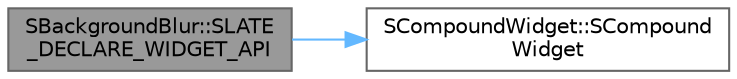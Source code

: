 digraph "SBackgroundBlur::SLATE_DECLARE_WIDGET_API"
{
 // INTERACTIVE_SVG=YES
 // LATEX_PDF_SIZE
  bgcolor="transparent";
  edge [fontname=Helvetica,fontsize=10,labelfontname=Helvetica,labelfontsize=10];
  node [fontname=Helvetica,fontsize=10,shape=box,height=0.2,width=0.4];
  rankdir="LR";
  Node1 [id="Node000001",label="SBackgroundBlur::SLATE\l_DECLARE_WIDGET_API",height=0.2,width=0.4,color="gray40", fillcolor="grey60", style="filled", fontcolor="black",tooltip=" "];
  Node1 -> Node2 [id="edge1_Node000001_Node000002",color="steelblue1",style="solid",tooltip=" "];
  Node2 [id="Node000002",label="SCompoundWidget::SCompound\lWidget",height=0.2,width=0.4,color="grey40", fillcolor="white", style="filled",URL="$dc/d0a/classSCompoundWidget.html#a9cf6e2c4bcbee08a217c47ecd221dfd0",tooltip="Disallow public construction."];
}
